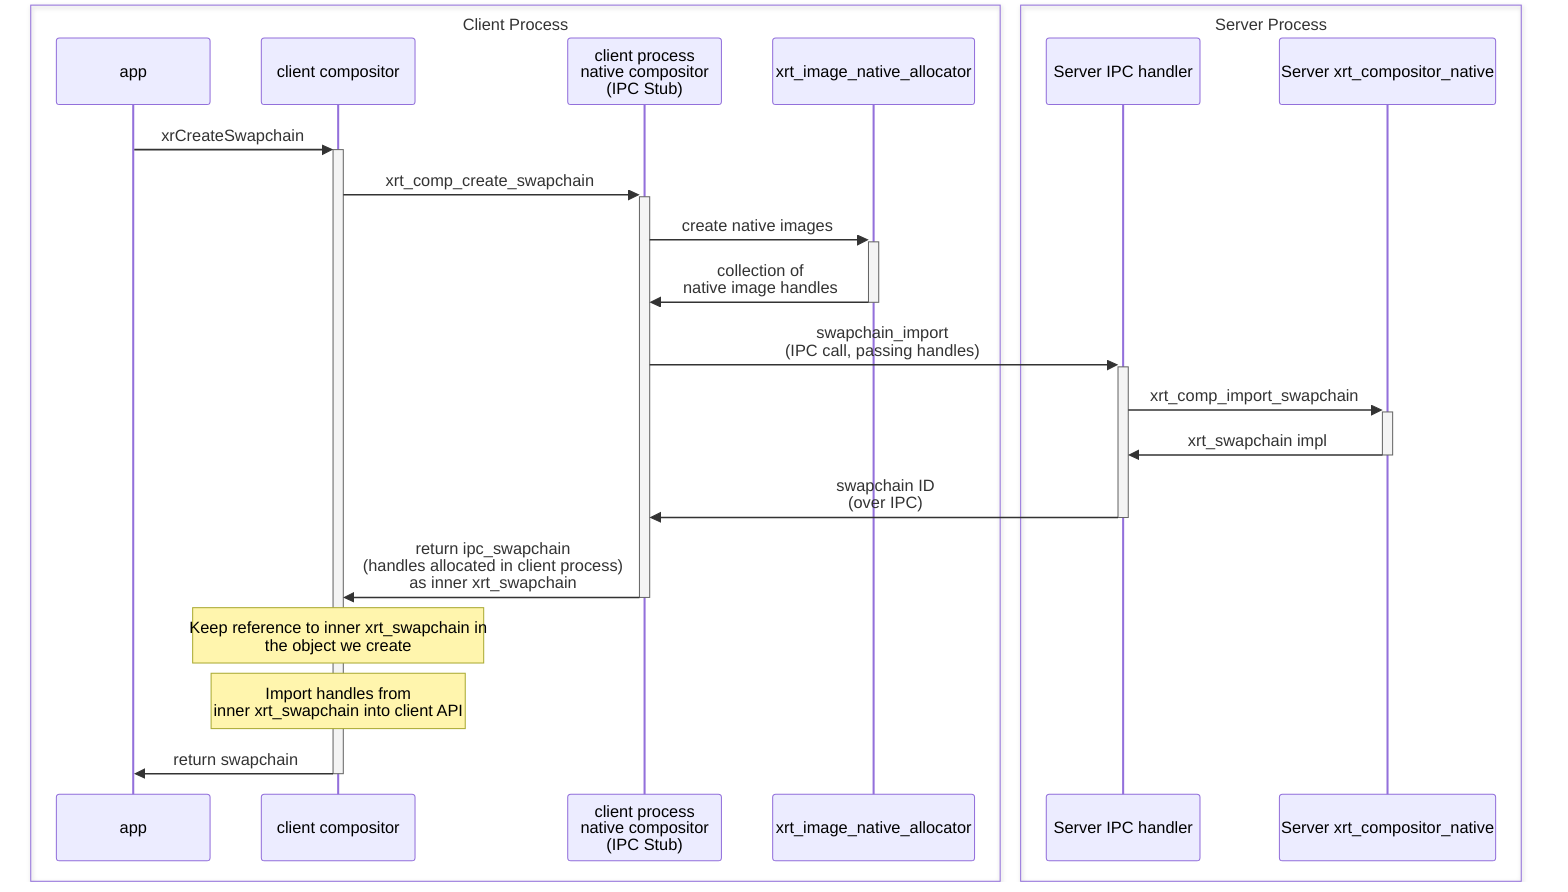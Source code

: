 %% Copyright 2024, Collabora, Ltd. and the Monado contributors
%% SPDX-License-Identifier: BSL-1.0

%% Out of process, with a "xina" in the IPC client (currently only android with AHB)
sequenceDiagram
    box Client Process
        participant app
        participant cc as client compositor
        participant client_native as client process<br/>native compositor<br>(IPC Stub)
        participant xina as xrt_image_native_allocator
    end
    box Server Process
        participant server_ipc_handler as Server IPC handler
        participant server_comp as Server xrt_compositor_native
    end

    app->>+cc: xrCreateSwapchain
    cc->>+client_native: xrt_comp_create_swapchain
    client_native->>+xina: create native images
    xina->>-client_native: collection of<br/>native image handles
    client_native->>+server_ipc_handler: swapchain_import<br/>(IPC call, passing handles)
    server_ipc_handler->>+server_comp: xrt_comp_import_swapchain
    server_comp->>-server_ipc_handler: xrt_swapchain impl
    server_ipc_handler->>-client_native: swapchain ID<br/>(over IPC)
    client_native->>-cc: return ipc_swapchain<br>(handles allocated in client process)<br>as inner xrt_swapchain
    Note over cc: Keep reference to inner xrt_swapchain in<br>the object we create
    Note over cc: Import handles from<br/>inner xrt_swapchain into client API
    cc->>-app: return swapchain